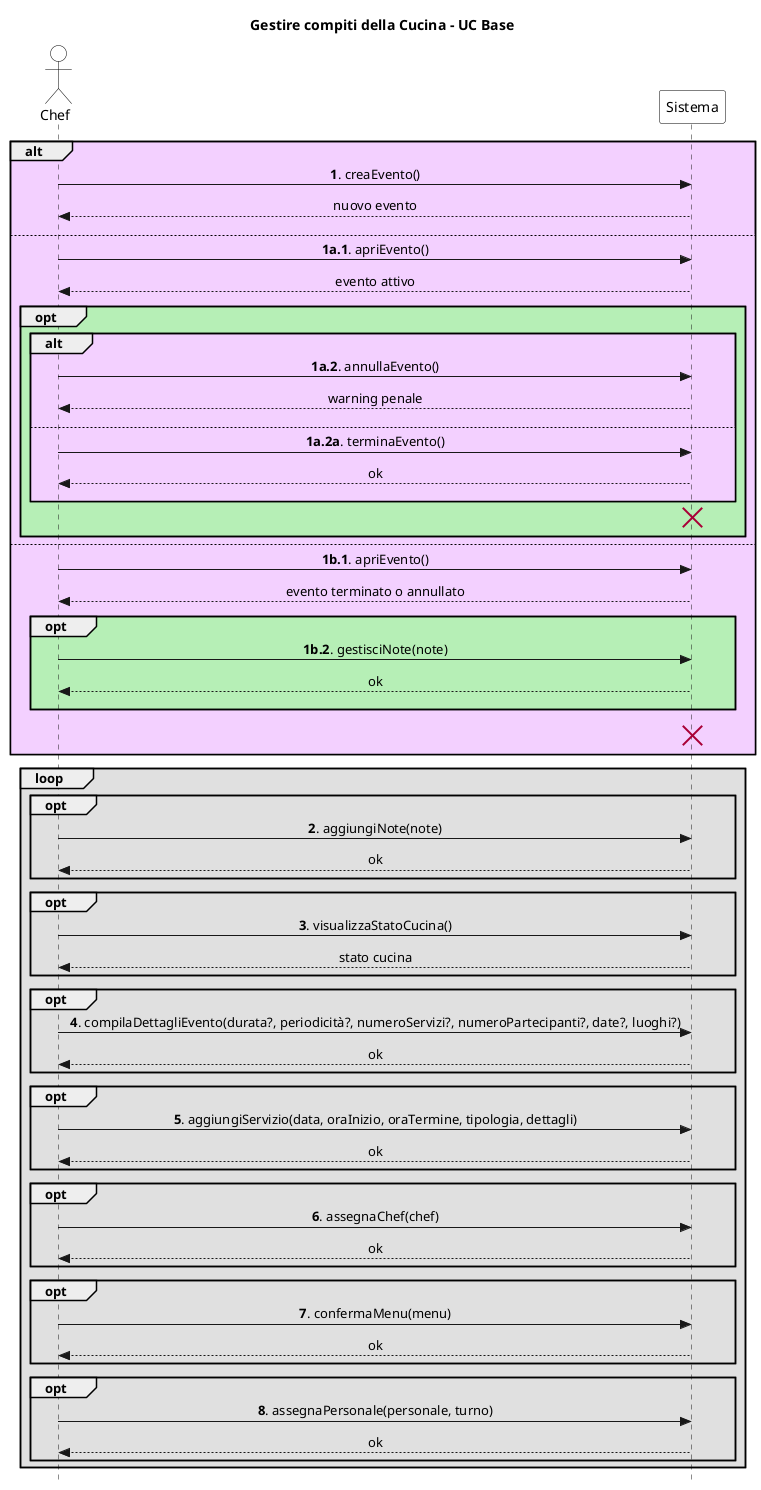 @startuml
skinparam Style strictuml
skinparam SequenceMessageAlign center

skinparam sequence {
    ActorBorderColor Black
    ActorBackgroundColor White
    ParticipantBorderColor Black
    ParticipantBackgroundColor White
}

actor Chef
participant Sistema

title Gestire compiti della Cucina - UC Base

alt #f3d0ff
    Chef -> Sistema: **1**. creaEvento()
    return nuovo evento
    ||10||
else
    Chef -> Sistema: **1a.1**. apriEvento()
    return evento attivo

    opt #b6efb6
        alt #f3d0ff
            Chef -> Sistema: **1a.2**. annullaEvento()
            return warning penale
'            destroy Sistema
            ||10||
        else
            Chef -> Sistema: **1a.2a**. terminaEvento()
            return ok
'            destroy Sistema
            ||10||
        end
        ' non abbiamo modo di modificare il colore della X
        destroy Sistema
        ||10||
    end
else
    Chef -> Sistema: **1b.1**. apriEvento()
    return evento terminato o annullato

    opt #b6efb6
        Chef -> Sistema: **1b.2**. gestisciNote(note)
        return ok
        ||10||
    end

    ||10||
    destroy Sistema
'    note over Chef, Sistema #fff: Il caso d'uso termina.
    ||10||
end

loop #e0e0e0
    opt #e0e0e0
        Chef -> Sistema: **2**. aggiungiNote(note)
        return ok
    end

    opt #e0e0e0
        Chef -> Sistema: **3**. visualizzaStatoCucina()
        return stato cucina
    end

    opt #e0e0e0
        Chef -> Sistema: **4**. compilaDettagliEvento(durata?, periodicità?, numeroServizi?, numeroPartecipanti?, date?, luoghi?)
        return ok
    end

    opt #e0e0e0
        Chef -> Sistema: **5**. aggiungiServizio(data, oraInizio, oraTermine, tipologia, dettagli)
        return ok
    end

    opt #e0e0e0
        Chef -> Sistema: **6**. assegnaChef(chef)
        return ok
    end

    opt #e0e0e0
        Chef -> Sistema: **7**. confermaMenu(menu)
        return ok
    end

    opt #e0e0e0
        Chef -> Sistema: **8**. assegnaPersonale(personale, turno)
        return ok
    end
end
@enduml